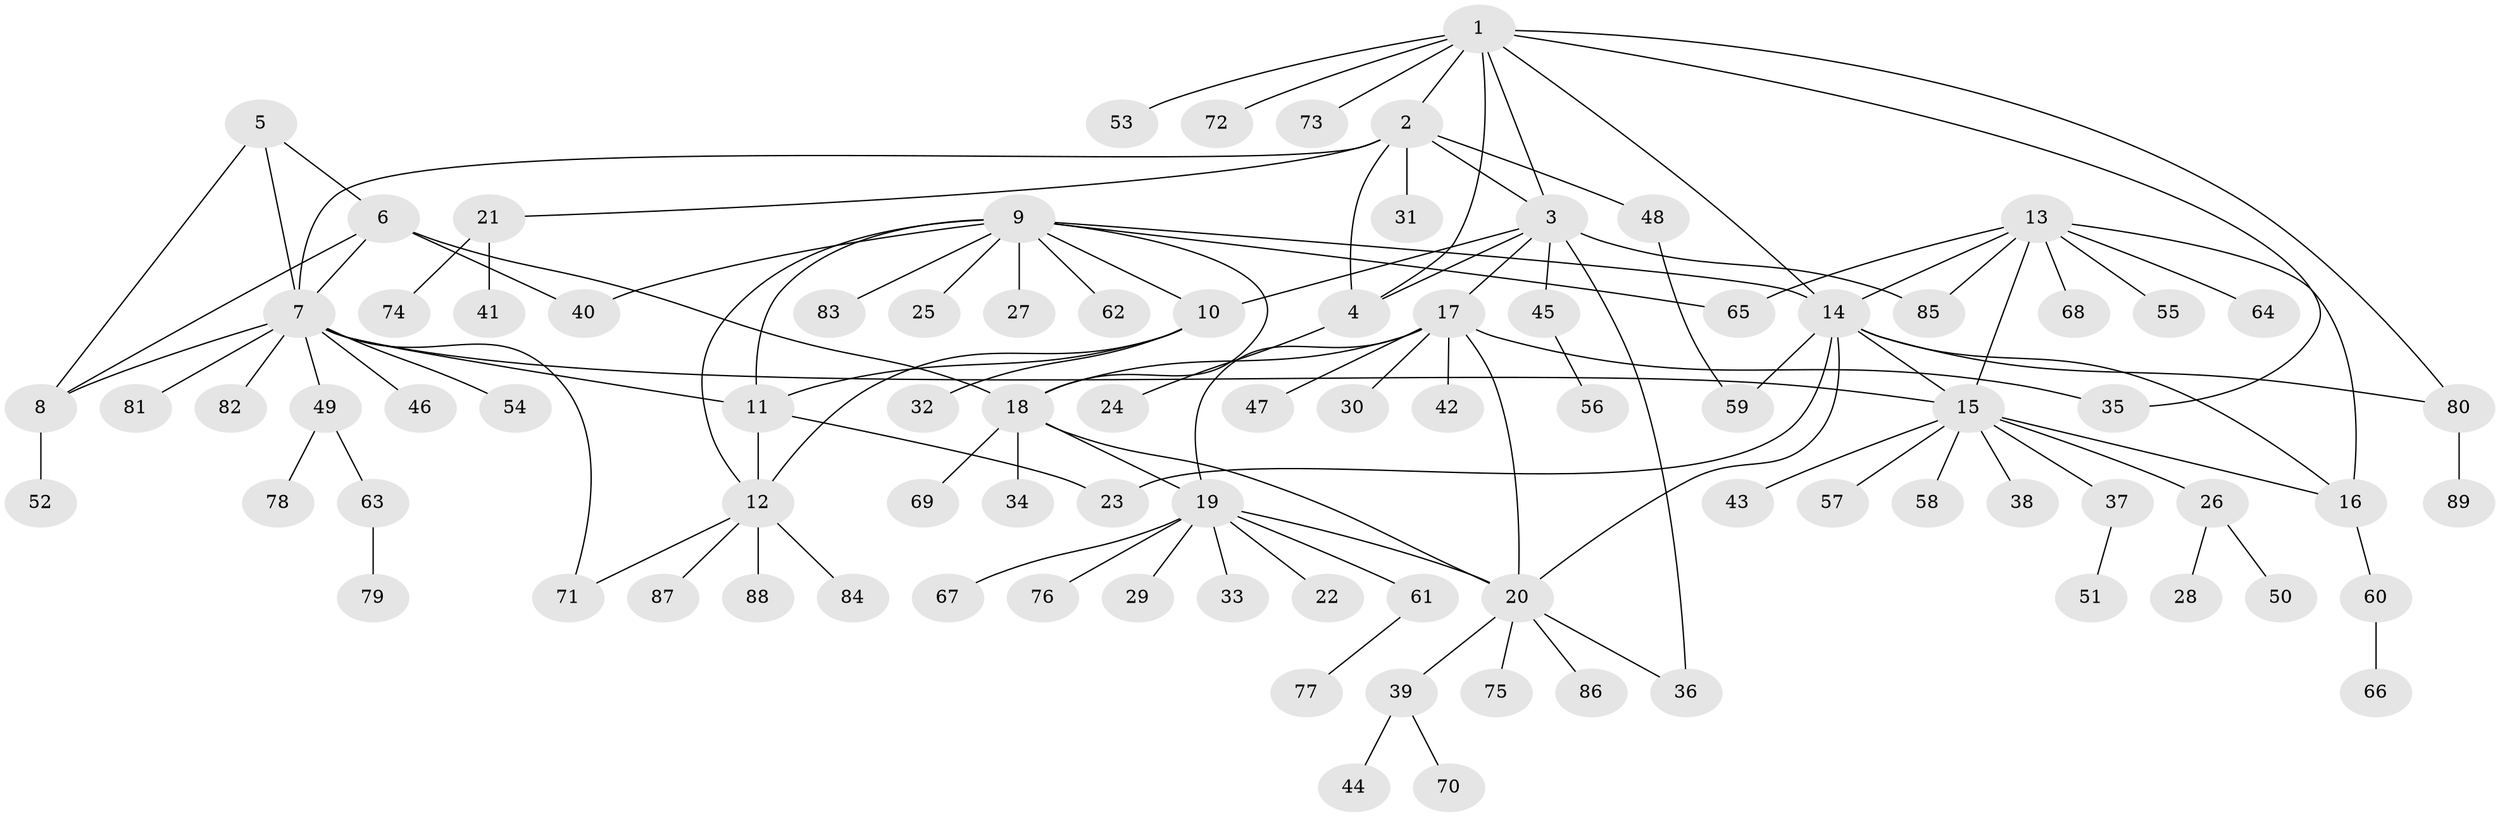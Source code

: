 // coarse degree distribution, {8: 0.057971014492753624, 10: 0.043478260869565216, 4: 0.028985507246376812, 2: 0.18840579710144928, 12: 0.028985507246376812, 6: 0.014492753623188406, 1: 0.6231884057971014, 3: 0.014492753623188406}
// Generated by graph-tools (version 1.1) at 2025/24/03/03/25 07:24:10]
// undirected, 89 vertices, 118 edges
graph export_dot {
graph [start="1"]
  node [color=gray90,style=filled];
  1;
  2;
  3;
  4;
  5;
  6;
  7;
  8;
  9;
  10;
  11;
  12;
  13;
  14;
  15;
  16;
  17;
  18;
  19;
  20;
  21;
  22;
  23;
  24;
  25;
  26;
  27;
  28;
  29;
  30;
  31;
  32;
  33;
  34;
  35;
  36;
  37;
  38;
  39;
  40;
  41;
  42;
  43;
  44;
  45;
  46;
  47;
  48;
  49;
  50;
  51;
  52;
  53;
  54;
  55;
  56;
  57;
  58;
  59;
  60;
  61;
  62;
  63;
  64;
  65;
  66;
  67;
  68;
  69;
  70;
  71;
  72;
  73;
  74;
  75;
  76;
  77;
  78;
  79;
  80;
  81;
  82;
  83;
  84;
  85;
  86;
  87;
  88;
  89;
  1 -- 2;
  1 -- 3;
  1 -- 4;
  1 -- 14;
  1 -- 35;
  1 -- 53;
  1 -- 72;
  1 -- 73;
  1 -- 80;
  2 -- 3;
  2 -- 4;
  2 -- 7;
  2 -- 21;
  2 -- 31;
  2 -- 48;
  3 -- 4;
  3 -- 10;
  3 -- 17;
  3 -- 36;
  3 -- 45;
  3 -- 85;
  4 -- 24;
  5 -- 6;
  5 -- 7;
  5 -- 8;
  6 -- 7;
  6 -- 8;
  6 -- 18;
  6 -- 40;
  7 -- 8;
  7 -- 11;
  7 -- 15;
  7 -- 46;
  7 -- 49;
  7 -- 54;
  7 -- 71;
  7 -- 81;
  7 -- 82;
  8 -- 52;
  9 -- 10;
  9 -- 11;
  9 -- 12;
  9 -- 14;
  9 -- 18;
  9 -- 25;
  9 -- 27;
  9 -- 40;
  9 -- 62;
  9 -- 65;
  9 -- 83;
  10 -- 11;
  10 -- 12;
  10 -- 32;
  11 -- 12;
  11 -- 23;
  12 -- 71;
  12 -- 84;
  12 -- 87;
  12 -- 88;
  13 -- 14;
  13 -- 15;
  13 -- 16;
  13 -- 55;
  13 -- 64;
  13 -- 65;
  13 -- 68;
  13 -- 85;
  14 -- 15;
  14 -- 16;
  14 -- 20;
  14 -- 23;
  14 -- 59;
  14 -- 80;
  15 -- 16;
  15 -- 26;
  15 -- 37;
  15 -- 38;
  15 -- 43;
  15 -- 57;
  15 -- 58;
  16 -- 60;
  17 -- 18;
  17 -- 19;
  17 -- 20;
  17 -- 30;
  17 -- 35;
  17 -- 42;
  17 -- 47;
  18 -- 19;
  18 -- 20;
  18 -- 34;
  18 -- 69;
  19 -- 20;
  19 -- 22;
  19 -- 29;
  19 -- 33;
  19 -- 61;
  19 -- 67;
  19 -- 76;
  20 -- 36;
  20 -- 39;
  20 -- 75;
  20 -- 86;
  21 -- 41;
  21 -- 74;
  26 -- 28;
  26 -- 50;
  37 -- 51;
  39 -- 44;
  39 -- 70;
  45 -- 56;
  48 -- 59;
  49 -- 63;
  49 -- 78;
  60 -- 66;
  61 -- 77;
  63 -- 79;
  80 -- 89;
}
